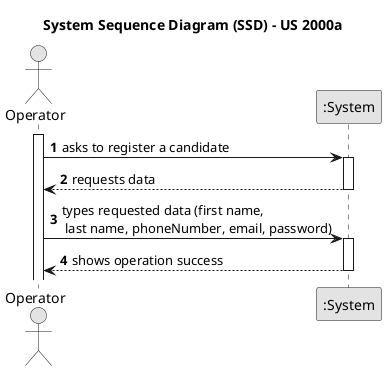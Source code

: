 @startuml
skinparam monochrome true
skinparam packageStyle rectangle
skinparam shadowing false

title System Sequence Diagram (SSD) - US 2000a

autonumber

actor "Operator" as User
participant ":System" as System

activate User

    User -> System: asks to register a candidate
        activate System

    System--> User : requests data
        deactivate System

    User -> System: types requested data (first name,\n last name, phoneNumber, email, password)
        activate System


    System--> User : shows operation success
        deactivate System

@enduml